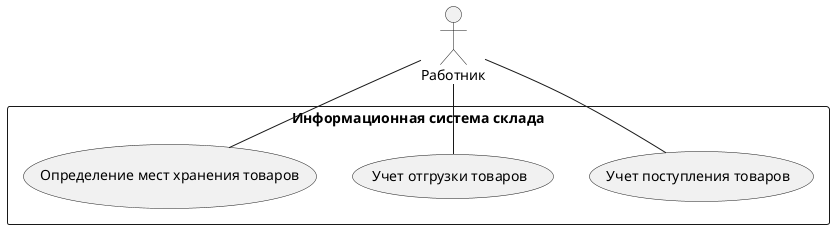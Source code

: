 @startuml
allowmixing

actor Работник
rectangle "Информационная система склада" {
    usecase "Учет поступления товаров" as incoming
    usecase "Учет отгрузки товаров" as outgoing
    usecase "Определение мест хранения товаров" as storage_location

    Работник -- incoming
    Работник -- outgoing
    Работник -- storage_location
}
@enduml
